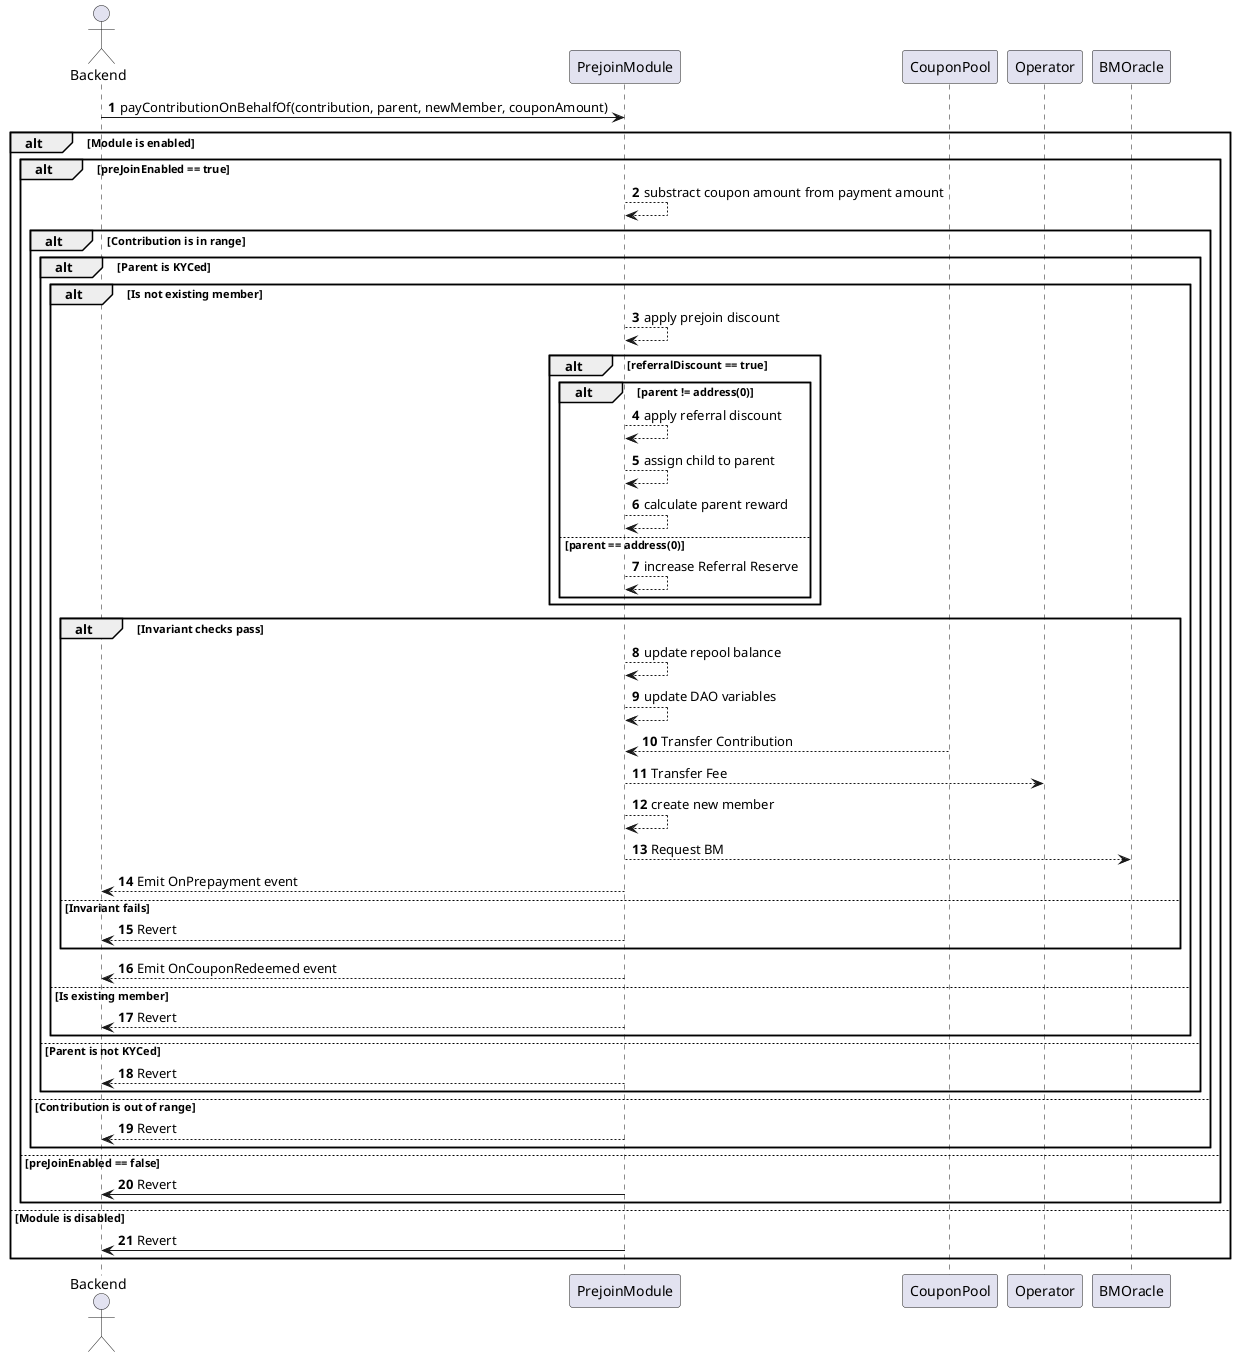 @startuml Payments with coupons
autonumber

actor Backend

Backend -> PrejoinModule: payContributionOnBehalfOf(contribution, parent, newMember, couponAmount)

alt Module is enabled
    alt preJoinEnabled == true
        PrejoinModule --> PrejoinModule: substract coupon amount from payment amount
        alt Contribution is in range
            alt Parent is KYCed
                alt Is not existing member

                    PrejoinModule --> PrejoinModule: apply prejoin discount

                    alt referralDiscount == true                
                        alt parent != address(0)
                            PrejoinModule --> PrejoinModule: apply referral discount
                            PrejoinModule --> PrejoinModule: assign child to parent
                            PrejoinModule --> PrejoinModule: calculate parent reward
                        else parent == address(0)
                            PrejoinModule --> PrejoinModule: increase Referral Reserve
                        end
                    end

                    alt Invariant checks pass
                        PrejoinModule --> PrejoinModule: update repool balance
                        PrejoinModule --> PrejoinModule: update DAO variables
                        CouponPool --> PrejoinModule: Transfer Contribution
                        PrejoinModule --> Operator: Transfer Fee
                        PrejoinModule --> PrejoinModule: create new member
                        PrejoinModule --> BMOracle: Request BM
                        PrejoinModule --> Backend: Emit OnPrepayment event

                    else Invariant fails
                        PrejoinModule --> Backend: Revert
                    end

                    PrejoinModule --> Backend: Emit OnCouponRedeemed event

                else Is existing member
                    PrejoinModule --> Backend: Revert
                end

            else Parent is not KYCed
                PrejoinModule --> Backend: Revert
            end

        else Contribution is out of range
            PrejoinModule --> Backend: Revert
        end

    else preJoinEnabled == false
        PrejoinModule -> Backend: Revert
    end

else Module is disabled
    PrejoinModule -> Backend: Revert
end

@enduml    
